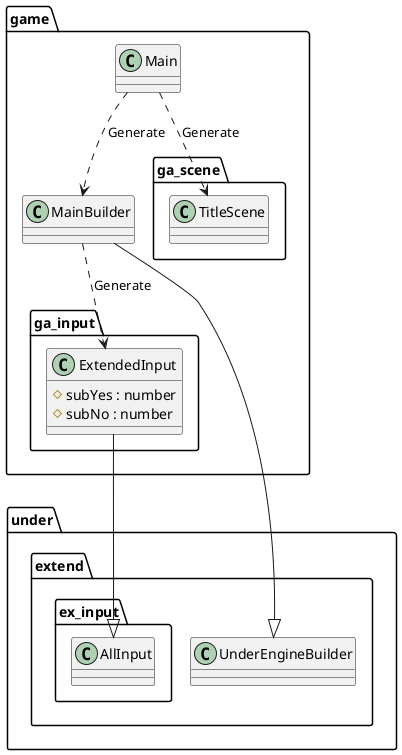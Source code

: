 @startuml GameBaseGame

package game {
    class Main
    class MainBuilder
    package ga_input {
        class ExtendedInput {
            #subYes : number
            #subNo : number
        }
    }
}

package under {
    package extend {
        class UnderEngineBuilder
        package ex_input {
            class AllInput
        }
    }
}

package game {
    package ga_scene {
        class TitleScene
    }
}


Main ..> MainBuilder : Generate
Main ..> TitleScene : Generate
MainBuilder ..> ExtendedInput : Generate

MainBuilder --|> UnderEngineBuilder
ExtendedInput --|> AllInput

@enduml
